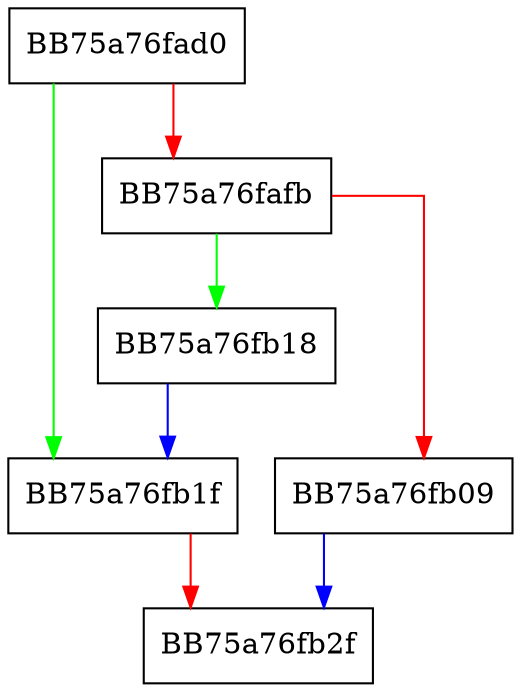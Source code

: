 digraph WrapperLoadStringA {
  node [shape="box"];
  graph [splines=ortho];
  BB75a76fad0 -> BB75a76fb1f [color="green"];
  BB75a76fad0 -> BB75a76fafb [color="red"];
  BB75a76fafb -> BB75a76fb18 [color="green"];
  BB75a76fafb -> BB75a76fb09 [color="red"];
  BB75a76fb09 -> BB75a76fb2f [color="blue"];
  BB75a76fb18 -> BB75a76fb1f [color="blue"];
  BB75a76fb1f -> BB75a76fb2f [color="red"];
}